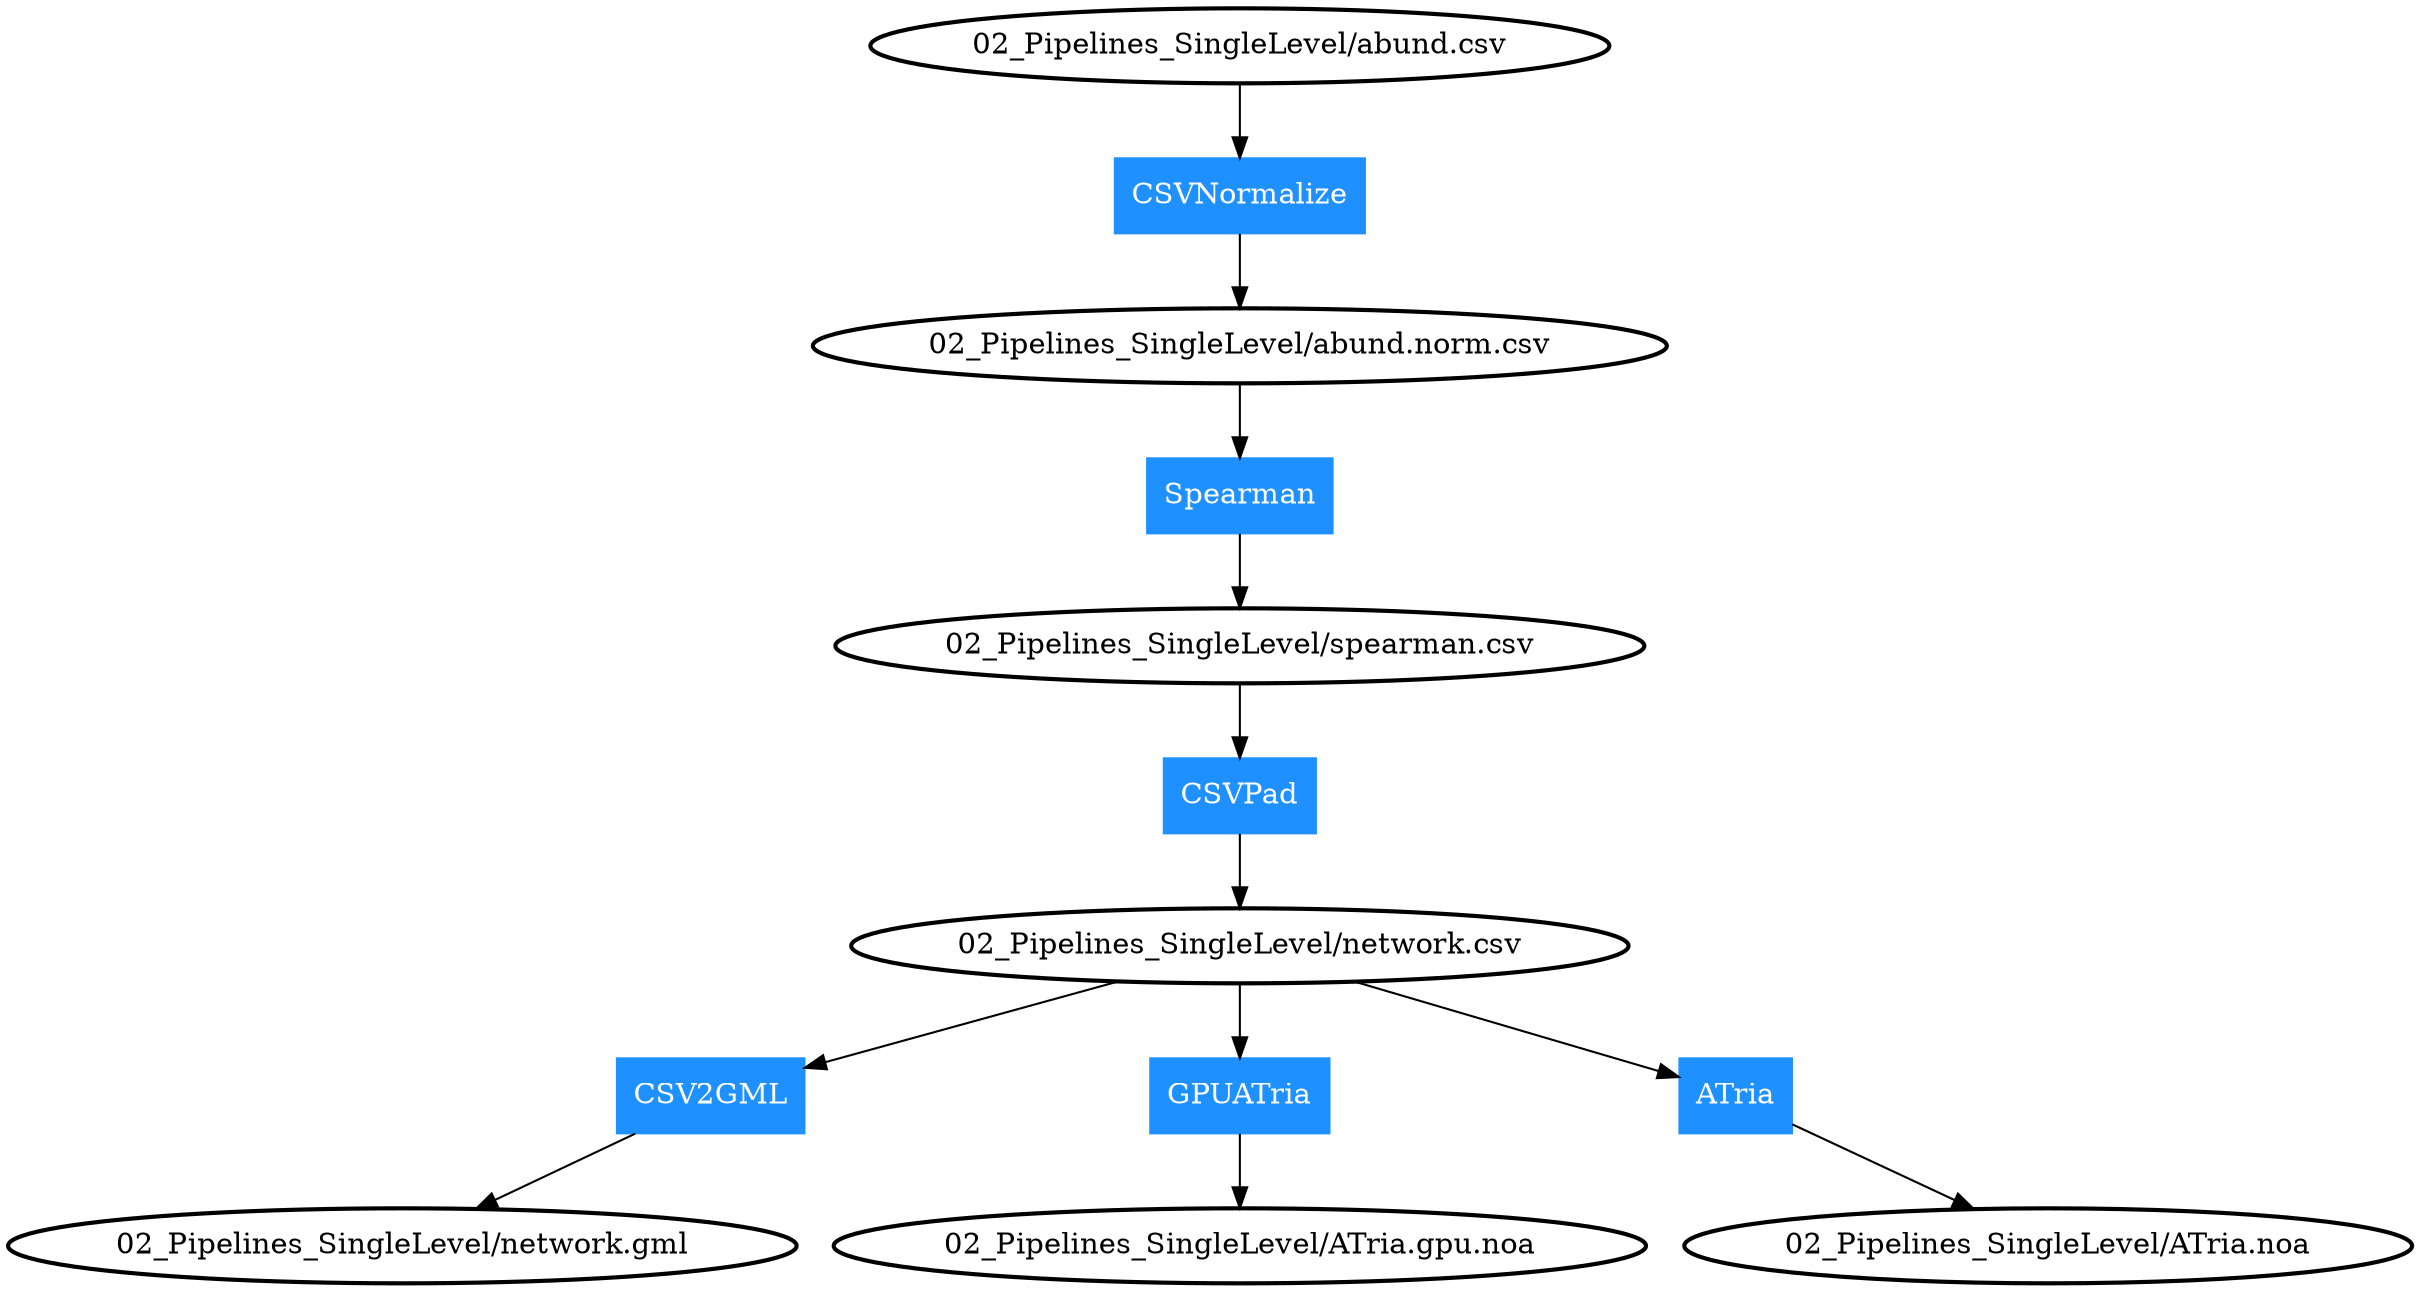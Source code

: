 digraph G {
        node [style=bold];
        "02_Pipelines_SingleLevel/abund.csv"->"0"->"02_Pipelines_SingleLevel/abund.norm.csv";
        "02_Pipelines_SingleLevel/abund.norm.csv"->"1"->"02_Pipelines_SingleLevel/spearman.csv";
        "02_Pipelines_SingleLevel/spearman.csv"->"2"->"02_Pipelines_SingleLevel/network.csv";
        "02_Pipelines_SingleLevel/network.csv"->"3"->"02_Pipelines_SingleLevel/network.gml";
        "02_Pipelines_SingleLevel/network.csv"->"4"->"02_Pipelines_SingleLevel/ATria.gpu.noa";
        "02_Pipelines_SingleLevel/network.csv"->"5"->"02_Pipelines_SingleLevel/ATria.noa";
        "0" [label="CSVNormalize", shape=box, color=dodgerblue1, fontcolor=white, style=filled];
        "1" [label="Spearman", shape=box, color=dodgerblue1, fontcolor=white, style=filled];
        "2" [label="CSVPad", shape=box, color=dodgerblue1, fontcolor=white, style=filled];
        "3" [label="CSV2GML", shape=box, color=dodgerblue1, fontcolor=white, style=filled];
        "4" [label="GPUATria", shape=box, color=dodgerblue1, fontcolor=white, style=filled];
        "5" [label="ATria", shape=box, color=dodgerblue1, fontcolor=white, style=filled];
}
